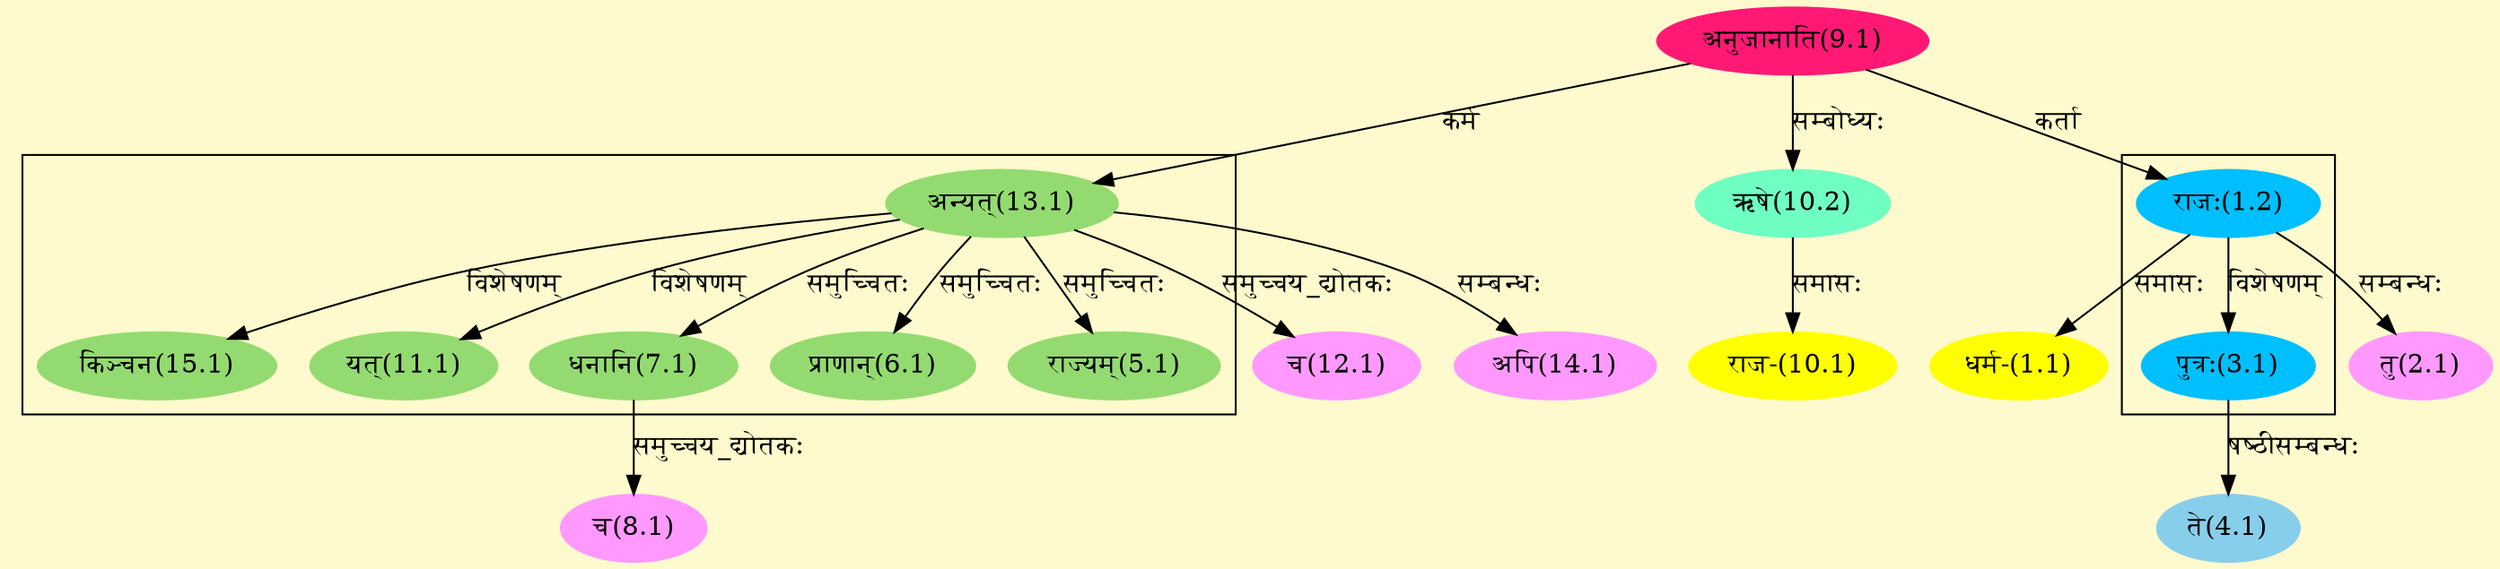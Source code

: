 digraph G{
rankdir=BT;
 compound=true;
 bgcolor="lemonchiffon1";

subgraph cluster_1{
Node3_1 [style=filled, color="#00BFFF" label = "पुत्रः(3.1)"]
Node1_2 [style=filled, color="#00BFFF" label = "राजः(1.2)"]

}

subgraph cluster_2{
Node5_1 [style=filled, color="#93DB70" label = "राज्यम्(5.1)"]
Node13_1 [style=filled, color="#93DB70" label = "अन्यत्(13.1)"]
Node6_1 [style=filled, color="#93DB70" label = "प्राणान्(6.1)"]
Node7_1 [style=filled, color="#93DB70" label = "धनानि(7.1)"]
Node11_1 [style=filled, color="#93DB70" label = "यत्(11.1)"]
Node15_1 [style=filled, color="#93DB70" label = "किञ्चन(15.1)"]

}
Node1_1 [style=filled, color="#FFFF00" label = "धर्म-(1.1)"]
Node1_2 [style=filled, color="#00BFFF" label = "राजः(1.2)"]
Node9_1 [style=filled, color="#FF1975" label = "अनुजानाति(9.1)"]
Node2_1 [style=filled, color="#FF99FF" label = "तु(2.1)"]
Node4_1 [style=filled, color="#87CEEB" label = "ते(4.1)"]
Node3_1 [style=filled, color="#00BFFF" label = "पुत्रः(3.1)"]
Node8_1 [style=filled, color="#FF99FF" label = "च(8.1)"]
Node7_1 [style=filled, color="#93DB70" label = "धनानि(7.1)"]
Node10_1 [style=filled, color="#FFFF00" label = "राज-(10.1)"]
Node10_2 [style=filled, color="#6FFFC3" label = "ऋषे(10.2)"]
Node12_1 [style=filled, color="#FF99FF" label = "च(12.1)"]
Node13_1 [style=filled, color="#93DB70" label = "अन्यत्(13.1)"]
Node14_1 [style=filled, color="#FF99FF" label = "अपि(14.1)"]
/* Start of Relations section */

Node1_1 -> Node1_2 [  label="समासः"  dir="back" ]
Node1_2 -> Node9_1 [  label="कर्ता"  dir="back" ]
Node2_1 -> Node1_2 [  label="सम्बन्धः"  dir="back" ]
Node3_1 -> Node1_2 [  label="विशेषणम्"  dir="back" ]
Node4_1 -> Node3_1 [  label="षष्ठीसम्बन्धः"  dir="back" ]
Node5_1 -> Node13_1 [  label="समुच्चितः"  dir="back" ]
Node6_1 -> Node13_1 [  label="समुच्चितः"  dir="back" ]
Node7_1 -> Node13_1 [  label="समुच्चितः"  dir="back" ]
Node8_1 -> Node7_1 [  label="समुच्चय_द्योतकः"  dir="back" ]
Node10_1 -> Node10_2 [  label="समासः"  dir="back" ]
Node10_2 -> Node9_1 [  label="सम्बोध्यः"  dir="back" ]
Node11_1 -> Node13_1 [  label="विशेषणम्"  dir="back" ]
Node12_1 -> Node13_1 [  label="समुच्चय_द्योतकः"  dir="back" ]
Node13_1 -> Node9_1 [  label="कर्म"  dir="back" ]
Node14_1 -> Node13_1 [  label="सम्बन्धः"  dir="back" ]
Node15_1 -> Node13_1 [  label="विशेषणम्"  dir="back" ]
}
